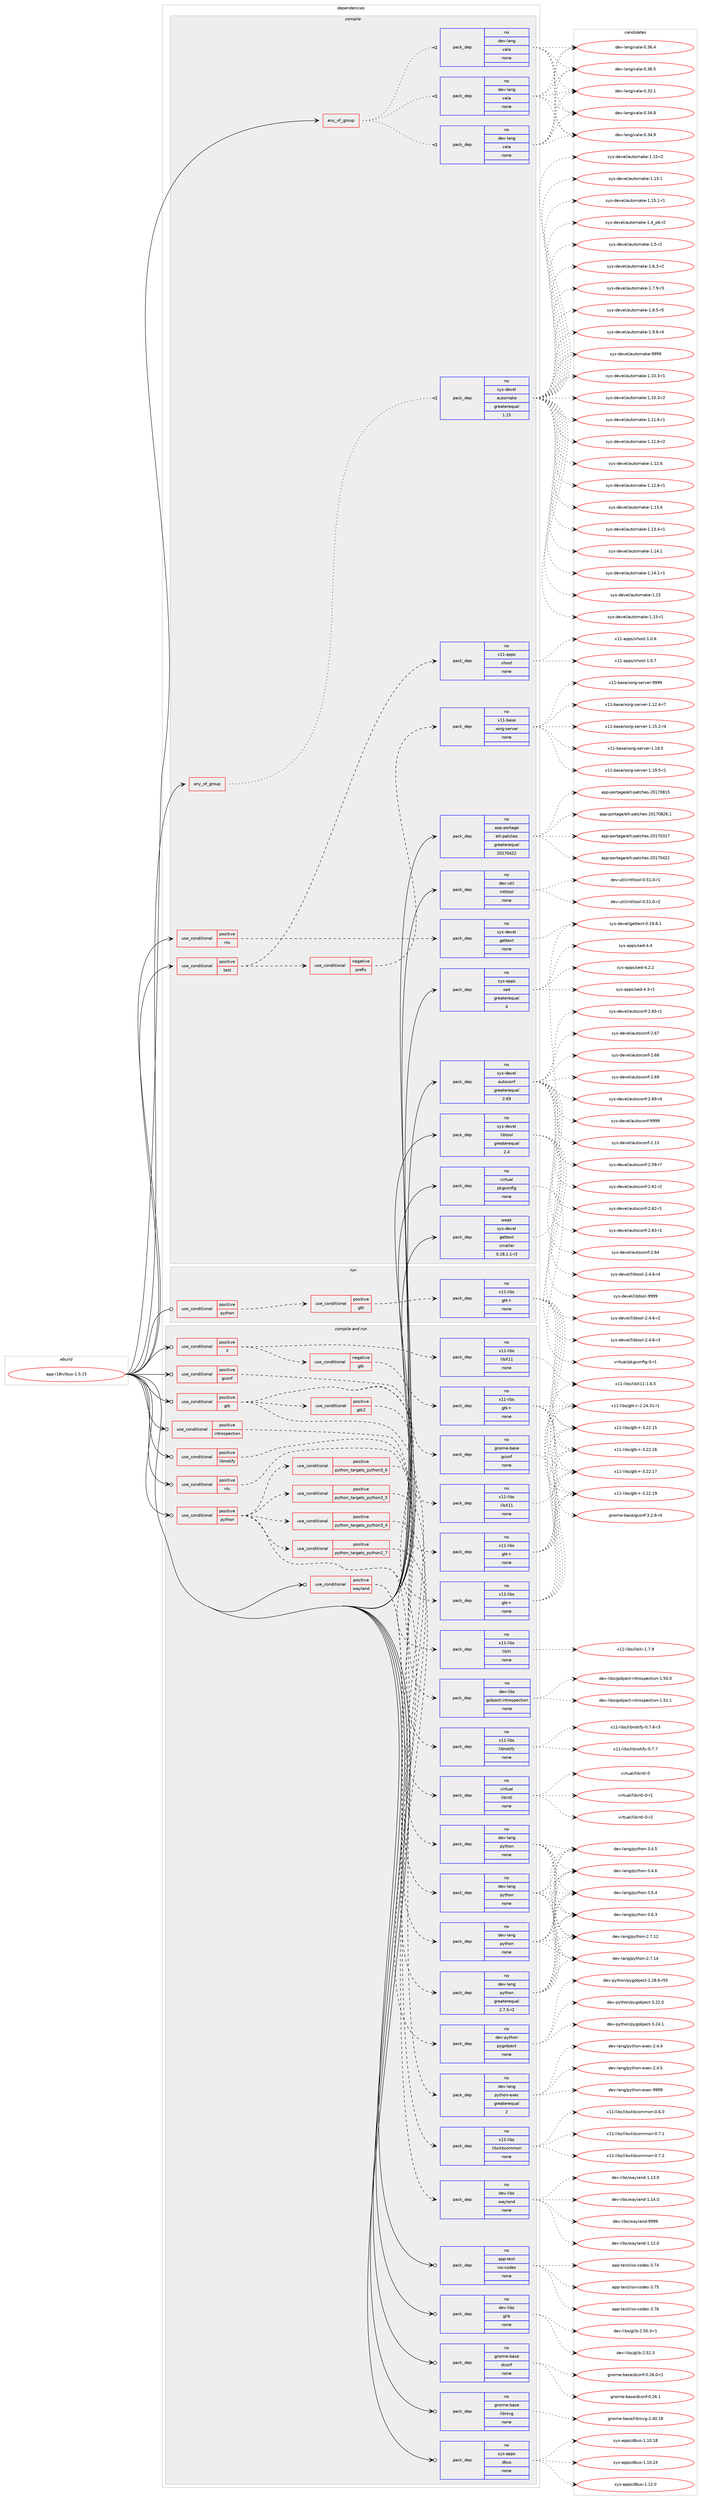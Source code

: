 digraph prolog {

# *************
# Graph options
# *************

newrank=true;
concentrate=true;
compound=true;
graph [rankdir=LR,fontname=Helvetica,fontsize=10,ranksep=1.5];#, ranksep=2.5, nodesep=0.2];
edge  [arrowhead=vee];
node  [fontname=Helvetica,fontsize=10];

# **********
# The ebuild
# **********

subgraph cluster_leftcol {
color=gray;
rank=same;
label=<<i>ebuild</i>>;
id [label="app-i18n/ibus-1.5.15", color=red, width=4, href="../app-i18n/ibus-1.5.15.svg"];
}

# ****************
# The dependencies
# ****************

subgraph cluster_midcol {
color=gray;
label=<<i>dependencies</i>>;
subgraph cluster_compile {
fillcolor="#eeeeee";
style=filled;
label=<<i>compile</i>>;
subgraph any628 {
dependency42218 [label=<<TABLE BORDER="0" CELLBORDER="1" CELLSPACING="0" CELLPADDING="4"><TR><TD CELLPADDING="10">any_of_group</TD></TR></TABLE>>, shape=none, color=red];subgraph pack29847 {
dependency42219 [label=<<TABLE BORDER="0" CELLBORDER="1" CELLSPACING="0" CELLPADDING="4" WIDTH="220"><TR><TD ROWSPAN="6" CELLPADDING="30">pack_dep</TD></TR><TR><TD WIDTH="110">no</TD></TR><TR><TD>dev-lang</TD></TR><TR><TD>vala</TD></TR><TR><TD>none</TD></TR><TR><TD></TD></TR></TABLE>>, shape=none, color=blue];
}
dependency42218:e -> dependency42219:w [weight=20,style="dotted",arrowhead="oinv"];
subgraph pack29848 {
dependency42220 [label=<<TABLE BORDER="0" CELLBORDER="1" CELLSPACING="0" CELLPADDING="4" WIDTH="220"><TR><TD ROWSPAN="6" CELLPADDING="30">pack_dep</TD></TR><TR><TD WIDTH="110">no</TD></TR><TR><TD>dev-lang</TD></TR><TR><TD>vala</TD></TR><TR><TD>none</TD></TR><TR><TD></TD></TR></TABLE>>, shape=none, color=blue];
}
dependency42218:e -> dependency42220:w [weight=20,style="dotted",arrowhead="oinv"];
subgraph pack29849 {
dependency42221 [label=<<TABLE BORDER="0" CELLBORDER="1" CELLSPACING="0" CELLPADDING="4" WIDTH="220"><TR><TD ROWSPAN="6" CELLPADDING="30">pack_dep</TD></TR><TR><TD WIDTH="110">no</TD></TR><TR><TD>dev-lang</TD></TR><TR><TD>vala</TD></TR><TR><TD>none</TD></TR><TR><TD></TD></TR></TABLE>>, shape=none, color=blue];
}
dependency42218:e -> dependency42221:w [weight=20,style="dotted",arrowhead="oinv"];
}
id:e -> dependency42218:w [weight=20,style="solid",arrowhead="vee"];
subgraph any629 {
dependency42222 [label=<<TABLE BORDER="0" CELLBORDER="1" CELLSPACING="0" CELLPADDING="4"><TR><TD CELLPADDING="10">any_of_group</TD></TR></TABLE>>, shape=none, color=red];subgraph pack29850 {
dependency42223 [label=<<TABLE BORDER="0" CELLBORDER="1" CELLSPACING="0" CELLPADDING="4" WIDTH="220"><TR><TD ROWSPAN="6" CELLPADDING="30">pack_dep</TD></TR><TR><TD WIDTH="110">no</TD></TR><TR><TD>sys-devel</TD></TR><TR><TD>automake</TD></TR><TR><TD>greaterequal</TD></TR><TR><TD>1.15</TD></TR></TABLE>>, shape=none, color=blue];
}
dependency42222:e -> dependency42223:w [weight=20,style="dotted",arrowhead="oinv"];
}
id:e -> dependency42222:w [weight=20,style="solid",arrowhead="vee"];
subgraph cond11723 {
dependency42224 [label=<<TABLE BORDER="0" CELLBORDER="1" CELLSPACING="0" CELLPADDING="4"><TR><TD ROWSPAN="3" CELLPADDING="10">use_conditional</TD></TR><TR><TD>positive</TD></TR><TR><TD>nls</TD></TR></TABLE>>, shape=none, color=red];
subgraph pack29851 {
dependency42225 [label=<<TABLE BORDER="0" CELLBORDER="1" CELLSPACING="0" CELLPADDING="4" WIDTH="220"><TR><TD ROWSPAN="6" CELLPADDING="30">pack_dep</TD></TR><TR><TD WIDTH="110">no</TD></TR><TR><TD>sys-devel</TD></TR><TR><TD>gettext</TD></TR><TR><TD>none</TD></TR><TR><TD></TD></TR></TABLE>>, shape=none, color=blue];
}
dependency42224:e -> dependency42225:w [weight=20,style="dashed",arrowhead="vee"];
}
id:e -> dependency42224:w [weight=20,style="solid",arrowhead="vee"];
subgraph cond11724 {
dependency42226 [label=<<TABLE BORDER="0" CELLBORDER="1" CELLSPACING="0" CELLPADDING="4"><TR><TD ROWSPAN="3" CELLPADDING="10">use_conditional</TD></TR><TR><TD>positive</TD></TR><TR><TD>test</TD></TR></TABLE>>, shape=none, color=red];
subgraph cond11725 {
dependency42227 [label=<<TABLE BORDER="0" CELLBORDER="1" CELLSPACING="0" CELLPADDING="4"><TR><TD ROWSPAN="3" CELLPADDING="10">use_conditional</TD></TR><TR><TD>negative</TD></TR><TR><TD>prefix</TD></TR></TABLE>>, shape=none, color=red];
subgraph pack29852 {
dependency42228 [label=<<TABLE BORDER="0" CELLBORDER="1" CELLSPACING="0" CELLPADDING="4" WIDTH="220"><TR><TD ROWSPAN="6" CELLPADDING="30">pack_dep</TD></TR><TR><TD WIDTH="110">no</TD></TR><TR><TD>x11-base</TD></TR><TR><TD>xorg-server</TD></TR><TR><TD>none</TD></TR><TR><TD></TD></TR></TABLE>>, shape=none, color=blue];
}
dependency42227:e -> dependency42228:w [weight=20,style="dashed",arrowhead="vee"];
}
dependency42226:e -> dependency42227:w [weight=20,style="dashed",arrowhead="vee"];
subgraph pack29853 {
dependency42229 [label=<<TABLE BORDER="0" CELLBORDER="1" CELLSPACING="0" CELLPADDING="4" WIDTH="220"><TR><TD ROWSPAN="6" CELLPADDING="30">pack_dep</TD></TR><TR><TD WIDTH="110">no</TD></TR><TR><TD>x11-apps</TD></TR><TR><TD>xhost</TD></TR><TR><TD>none</TD></TR><TR><TD></TD></TR></TABLE>>, shape=none, color=blue];
}
dependency42226:e -> dependency42229:w [weight=20,style="dashed",arrowhead="vee"];
}
id:e -> dependency42226:w [weight=20,style="solid",arrowhead="vee"];
subgraph pack29854 {
dependency42230 [label=<<TABLE BORDER="0" CELLBORDER="1" CELLSPACING="0" CELLPADDING="4" WIDTH="220"><TR><TD ROWSPAN="6" CELLPADDING="30">pack_dep</TD></TR><TR><TD WIDTH="110">no</TD></TR><TR><TD>app-portage</TD></TR><TR><TD>elt-patches</TD></TR><TR><TD>greaterequal</TD></TR><TR><TD>20170422</TD></TR></TABLE>>, shape=none, color=blue];
}
id:e -> dependency42230:w [weight=20,style="solid",arrowhead="vee"];
subgraph pack29855 {
dependency42231 [label=<<TABLE BORDER="0" CELLBORDER="1" CELLSPACING="0" CELLPADDING="4" WIDTH="220"><TR><TD ROWSPAN="6" CELLPADDING="30">pack_dep</TD></TR><TR><TD WIDTH="110">no</TD></TR><TR><TD>dev-util</TD></TR><TR><TD>intltool</TD></TR><TR><TD>none</TD></TR><TR><TD></TD></TR></TABLE>>, shape=none, color=blue];
}
id:e -> dependency42231:w [weight=20,style="solid",arrowhead="vee"];
subgraph pack29856 {
dependency42232 [label=<<TABLE BORDER="0" CELLBORDER="1" CELLSPACING="0" CELLPADDING="4" WIDTH="220"><TR><TD ROWSPAN="6" CELLPADDING="30">pack_dep</TD></TR><TR><TD WIDTH="110">no</TD></TR><TR><TD>sys-apps</TD></TR><TR><TD>sed</TD></TR><TR><TD>greaterequal</TD></TR><TR><TD>4</TD></TR></TABLE>>, shape=none, color=blue];
}
id:e -> dependency42232:w [weight=20,style="solid",arrowhead="vee"];
subgraph pack29857 {
dependency42233 [label=<<TABLE BORDER="0" CELLBORDER="1" CELLSPACING="0" CELLPADDING="4" WIDTH="220"><TR><TD ROWSPAN="6" CELLPADDING="30">pack_dep</TD></TR><TR><TD WIDTH="110">no</TD></TR><TR><TD>sys-devel</TD></TR><TR><TD>autoconf</TD></TR><TR><TD>greaterequal</TD></TR><TR><TD>2.69</TD></TR></TABLE>>, shape=none, color=blue];
}
id:e -> dependency42233:w [weight=20,style="solid",arrowhead="vee"];
subgraph pack29858 {
dependency42234 [label=<<TABLE BORDER="0" CELLBORDER="1" CELLSPACING="0" CELLPADDING="4" WIDTH="220"><TR><TD ROWSPAN="6" CELLPADDING="30">pack_dep</TD></TR><TR><TD WIDTH="110">no</TD></TR><TR><TD>sys-devel</TD></TR><TR><TD>libtool</TD></TR><TR><TD>greaterequal</TD></TR><TR><TD>2.4</TD></TR></TABLE>>, shape=none, color=blue];
}
id:e -> dependency42234:w [weight=20,style="solid",arrowhead="vee"];
subgraph pack29859 {
dependency42235 [label=<<TABLE BORDER="0" CELLBORDER="1" CELLSPACING="0" CELLPADDING="4" WIDTH="220"><TR><TD ROWSPAN="6" CELLPADDING="30">pack_dep</TD></TR><TR><TD WIDTH="110">no</TD></TR><TR><TD>virtual</TD></TR><TR><TD>pkgconfig</TD></TR><TR><TD>none</TD></TR><TR><TD></TD></TR></TABLE>>, shape=none, color=blue];
}
id:e -> dependency42235:w [weight=20,style="solid",arrowhead="vee"];
subgraph pack29860 {
dependency42236 [label=<<TABLE BORDER="0" CELLBORDER="1" CELLSPACING="0" CELLPADDING="4" WIDTH="220"><TR><TD ROWSPAN="6" CELLPADDING="30">pack_dep</TD></TR><TR><TD WIDTH="110">weak</TD></TR><TR><TD>sys-devel</TD></TR><TR><TD>gettext</TD></TR><TR><TD>smaller</TD></TR><TR><TD>0.18.1.1-r3</TD></TR></TABLE>>, shape=none, color=blue];
}
id:e -> dependency42236:w [weight=20,style="solid",arrowhead="vee"];
}
subgraph cluster_compileandrun {
fillcolor="#eeeeee";
style=filled;
label=<<i>compile and run</i>>;
subgraph cond11726 {
dependency42237 [label=<<TABLE BORDER="0" CELLBORDER="1" CELLSPACING="0" CELLPADDING="4"><TR><TD ROWSPAN="3" CELLPADDING="10">use_conditional</TD></TR><TR><TD>positive</TD></TR><TR><TD>X</TD></TR></TABLE>>, shape=none, color=red];
subgraph pack29861 {
dependency42238 [label=<<TABLE BORDER="0" CELLBORDER="1" CELLSPACING="0" CELLPADDING="4" WIDTH="220"><TR><TD ROWSPAN="6" CELLPADDING="30">pack_dep</TD></TR><TR><TD WIDTH="110">no</TD></TR><TR><TD>x11-libs</TD></TR><TR><TD>libX11</TD></TR><TR><TD>none</TD></TR><TR><TD></TD></TR></TABLE>>, shape=none, color=blue];
}
dependency42237:e -> dependency42238:w [weight=20,style="dashed",arrowhead="vee"];
subgraph cond11727 {
dependency42239 [label=<<TABLE BORDER="0" CELLBORDER="1" CELLSPACING="0" CELLPADDING="4"><TR><TD ROWSPAN="3" CELLPADDING="10">use_conditional</TD></TR><TR><TD>negative</TD></TR><TR><TD>gtk</TD></TR></TABLE>>, shape=none, color=red];
subgraph pack29862 {
dependency42240 [label=<<TABLE BORDER="0" CELLBORDER="1" CELLSPACING="0" CELLPADDING="4" WIDTH="220"><TR><TD ROWSPAN="6" CELLPADDING="30">pack_dep</TD></TR><TR><TD WIDTH="110">no</TD></TR><TR><TD>x11-libs</TD></TR><TR><TD>gtk+</TD></TR><TR><TD>none</TD></TR><TR><TD></TD></TR></TABLE>>, shape=none, color=blue];
}
dependency42239:e -> dependency42240:w [weight=20,style="dashed",arrowhead="vee"];
}
dependency42237:e -> dependency42239:w [weight=20,style="dashed",arrowhead="vee"];
}
id:e -> dependency42237:w [weight=20,style="solid",arrowhead="odotvee"];
subgraph cond11728 {
dependency42241 [label=<<TABLE BORDER="0" CELLBORDER="1" CELLSPACING="0" CELLPADDING="4"><TR><TD ROWSPAN="3" CELLPADDING="10">use_conditional</TD></TR><TR><TD>positive</TD></TR><TR><TD>gconf</TD></TR></TABLE>>, shape=none, color=red];
subgraph pack29863 {
dependency42242 [label=<<TABLE BORDER="0" CELLBORDER="1" CELLSPACING="0" CELLPADDING="4" WIDTH="220"><TR><TD ROWSPAN="6" CELLPADDING="30">pack_dep</TD></TR><TR><TD WIDTH="110">no</TD></TR><TR><TD>gnome-base</TD></TR><TR><TD>gconf</TD></TR><TR><TD>none</TD></TR><TR><TD></TD></TR></TABLE>>, shape=none, color=blue];
}
dependency42241:e -> dependency42242:w [weight=20,style="dashed",arrowhead="vee"];
}
id:e -> dependency42241:w [weight=20,style="solid",arrowhead="odotvee"];
subgraph cond11729 {
dependency42243 [label=<<TABLE BORDER="0" CELLBORDER="1" CELLSPACING="0" CELLPADDING="4"><TR><TD ROWSPAN="3" CELLPADDING="10">use_conditional</TD></TR><TR><TD>positive</TD></TR><TR><TD>gtk</TD></TR></TABLE>>, shape=none, color=red];
subgraph pack29864 {
dependency42244 [label=<<TABLE BORDER="0" CELLBORDER="1" CELLSPACING="0" CELLPADDING="4" WIDTH="220"><TR><TD ROWSPAN="6" CELLPADDING="30">pack_dep</TD></TR><TR><TD WIDTH="110">no</TD></TR><TR><TD>x11-libs</TD></TR><TR><TD>gtk+</TD></TR><TR><TD>none</TD></TR><TR><TD></TD></TR></TABLE>>, shape=none, color=blue];
}
dependency42243:e -> dependency42244:w [weight=20,style="dashed",arrowhead="vee"];
subgraph pack29865 {
dependency42245 [label=<<TABLE BORDER="0" CELLBORDER="1" CELLSPACING="0" CELLPADDING="4" WIDTH="220"><TR><TD ROWSPAN="6" CELLPADDING="30">pack_dep</TD></TR><TR><TD WIDTH="110">no</TD></TR><TR><TD>x11-libs</TD></TR><TR><TD>libX11</TD></TR><TR><TD>none</TD></TR><TR><TD></TD></TR></TABLE>>, shape=none, color=blue];
}
dependency42243:e -> dependency42245:w [weight=20,style="dashed",arrowhead="vee"];
subgraph pack29866 {
dependency42246 [label=<<TABLE BORDER="0" CELLBORDER="1" CELLSPACING="0" CELLPADDING="4" WIDTH="220"><TR><TD ROWSPAN="6" CELLPADDING="30">pack_dep</TD></TR><TR><TD WIDTH="110">no</TD></TR><TR><TD>x11-libs</TD></TR><TR><TD>libXi</TD></TR><TR><TD>none</TD></TR><TR><TD></TD></TR></TABLE>>, shape=none, color=blue];
}
dependency42243:e -> dependency42246:w [weight=20,style="dashed",arrowhead="vee"];
subgraph cond11730 {
dependency42247 [label=<<TABLE BORDER="0" CELLBORDER="1" CELLSPACING="0" CELLPADDING="4"><TR><TD ROWSPAN="3" CELLPADDING="10">use_conditional</TD></TR><TR><TD>positive</TD></TR><TR><TD>gtk2</TD></TR></TABLE>>, shape=none, color=red];
subgraph pack29867 {
dependency42248 [label=<<TABLE BORDER="0" CELLBORDER="1" CELLSPACING="0" CELLPADDING="4" WIDTH="220"><TR><TD ROWSPAN="6" CELLPADDING="30">pack_dep</TD></TR><TR><TD WIDTH="110">no</TD></TR><TR><TD>x11-libs</TD></TR><TR><TD>gtk+</TD></TR><TR><TD>none</TD></TR><TR><TD></TD></TR></TABLE>>, shape=none, color=blue];
}
dependency42247:e -> dependency42248:w [weight=20,style="dashed",arrowhead="vee"];
}
dependency42243:e -> dependency42247:w [weight=20,style="dashed",arrowhead="vee"];
}
id:e -> dependency42243:w [weight=20,style="solid",arrowhead="odotvee"];
subgraph cond11731 {
dependency42249 [label=<<TABLE BORDER="0" CELLBORDER="1" CELLSPACING="0" CELLPADDING="4"><TR><TD ROWSPAN="3" CELLPADDING="10">use_conditional</TD></TR><TR><TD>positive</TD></TR><TR><TD>introspection</TD></TR></TABLE>>, shape=none, color=red];
subgraph pack29868 {
dependency42250 [label=<<TABLE BORDER="0" CELLBORDER="1" CELLSPACING="0" CELLPADDING="4" WIDTH="220"><TR><TD ROWSPAN="6" CELLPADDING="30">pack_dep</TD></TR><TR><TD WIDTH="110">no</TD></TR><TR><TD>dev-libs</TD></TR><TR><TD>gobject-introspection</TD></TR><TR><TD>none</TD></TR><TR><TD></TD></TR></TABLE>>, shape=none, color=blue];
}
dependency42249:e -> dependency42250:w [weight=20,style="dashed",arrowhead="vee"];
}
id:e -> dependency42249:w [weight=20,style="solid",arrowhead="odotvee"];
subgraph cond11732 {
dependency42251 [label=<<TABLE BORDER="0" CELLBORDER="1" CELLSPACING="0" CELLPADDING="4"><TR><TD ROWSPAN="3" CELLPADDING="10">use_conditional</TD></TR><TR><TD>positive</TD></TR><TR><TD>libnotify</TD></TR></TABLE>>, shape=none, color=red];
subgraph pack29869 {
dependency42252 [label=<<TABLE BORDER="0" CELLBORDER="1" CELLSPACING="0" CELLPADDING="4" WIDTH="220"><TR><TD ROWSPAN="6" CELLPADDING="30">pack_dep</TD></TR><TR><TD WIDTH="110">no</TD></TR><TR><TD>x11-libs</TD></TR><TR><TD>libnotify</TD></TR><TR><TD>none</TD></TR><TR><TD></TD></TR></TABLE>>, shape=none, color=blue];
}
dependency42251:e -> dependency42252:w [weight=20,style="dashed",arrowhead="vee"];
}
id:e -> dependency42251:w [weight=20,style="solid",arrowhead="odotvee"];
subgraph cond11733 {
dependency42253 [label=<<TABLE BORDER="0" CELLBORDER="1" CELLSPACING="0" CELLPADDING="4"><TR><TD ROWSPAN="3" CELLPADDING="10">use_conditional</TD></TR><TR><TD>positive</TD></TR><TR><TD>nls</TD></TR></TABLE>>, shape=none, color=red];
subgraph pack29870 {
dependency42254 [label=<<TABLE BORDER="0" CELLBORDER="1" CELLSPACING="0" CELLPADDING="4" WIDTH="220"><TR><TD ROWSPAN="6" CELLPADDING="30">pack_dep</TD></TR><TR><TD WIDTH="110">no</TD></TR><TR><TD>virtual</TD></TR><TR><TD>libintl</TD></TR><TR><TD>none</TD></TR><TR><TD></TD></TR></TABLE>>, shape=none, color=blue];
}
dependency42253:e -> dependency42254:w [weight=20,style="dashed",arrowhead="vee"];
}
id:e -> dependency42253:w [weight=20,style="solid",arrowhead="odotvee"];
subgraph cond11734 {
dependency42255 [label=<<TABLE BORDER="0" CELLBORDER="1" CELLSPACING="0" CELLPADDING="4"><TR><TD ROWSPAN="3" CELLPADDING="10">use_conditional</TD></TR><TR><TD>positive</TD></TR><TR><TD>python</TD></TR></TABLE>>, shape=none, color=red];
subgraph cond11735 {
dependency42256 [label=<<TABLE BORDER="0" CELLBORDER="1" CELLSPACING="0" CELLPADDING="4"><TR><TD ROWSPAN="3" CELLPADDING="10">use_conditional</TD></TR><TR><TD>positive</TD></TR><TR><TD>python_targets_python2_7</TD></TR></TABLE>>, shape=none, color=red];
subgraph pack29871 {
dependency42257 [label=<<TABLE BORDER="0" CELLBORDER="1" CELLSPACING="0" CELLPADDING="4" WIDTH="220"><TR><TD ROWSPAN="6" CELLPADDING="30">pack_dep</TD></TR><TR><TD WIDTH="110">no</TD></TR><TR><TD>dev-lang</TD></TR><TR><TD>python</TD></TR><TR><TD>greaterequal</TD></TR><TR><TD>2.7.5-r2</TD></TR></TABLE>>, shape=none, color=blue];
}
dependency42256:e -> dependency42257:w [weight=20,style="dashed",arrowhead="vee"];
}
dependency42255:e -> dependency42256:w [weight=20,style="dashed",arrowhead="vee"];
subgraph cond11736 {
dependency42258 [label=<<TABLE BORDER="0" CELLBORDER="1" CELLSPACING="0" CELLPADDING="4"><TR><TD ROWSPAN="3" CELLPADDING="10">use_conditional</TD></TR><TR><TD>positive</TD></TR><TR><TD>python_targets_python3_4</TD></TR></TABLE>>, shape=none, color=red];
subgraph pack29872 {
dependency42259 [label=<<TABLE BORDER="0" CELLBORDER="1" CELLSPACING="0" CELLPADDING="4" WIDTH="220"><TR><TD ROWSPAN="6" CELLPADDING="30">pack_dep</TD></TR><TR><TD WIDTH="110">no</TD></TR><TR><TD>dev-lang</TD></TR><TR><TD>python</TD></TR><TR><TD>none</TD></TR><TR><TD></TD></TR></TABLE>>, shape=none, color=blue];
}
dependency42258:e -> dependency42259:w [weight=20,style="dashed",arrowhead="vee"];
}
dependency42255:e -> dependency42258:w [weight=20,style="dashed",arrowhead="vee"];
subgraph cond11737 {
dependency42260 [label=<<TABLE BORDER="0" CELLBORDER="1" CELLSPACING="0" CELLPADDING="4"><TR><TD ROWSPAN="3" CELLPADDING="10">use_conditional</TD></TR><TR><TD>positive</TD></TR><TR><TD>python_targets_python3_5</TD></TR></TABLE>>, shape=none, color=red];
subgraph pack29873 {
dependency42261 [label=<<TABLE BORDER="0" CELLBORDER="1" CELLSPACING="0" CELLPADDING="4" WIDTH="220"><TR><TD ROWSPAN="6" CELLPADDING="30">pack_dep</TD></TR><TR><TD WIDTH="110">no</TD></TR><TR><TD>dev-lang</TD></TR><TR><TD>python</TD></TR><TR><TD>none</TD></TR><TR><TD></TD></TR></TABLE>>, shape=none, color=blue];
}
dependency42260:e -> dependency42261:w [weight=20,style="dashed",arrowhead="vee"];
}
dependency42255:e -> dependency42260:w [weight=20,style="dashed",arrowhead="vee"];
subgraph cond11738 {
dependency42262 [label=<<TABLE BORDER="0" CELLBORDER="1" CELLSPACING="0" CELLPADDING="4"><TR><TD ROWSPAN="3" CELLPADDING="10">use_conditional</TD></TR><TR><TD>positive</TD></TR><TR><TD>python_targets_python3_6</TD></TR></TABLE>>, shape=none, color=red];
subgraph pack29874 {
dependency42263 [label=<<TABLE BORDER="0" CELLBORDER="1" CELLSPACING="0" CELLPADDING="4" WIDTH="220"><TR><TD ROWSPAN="6" CELLPADDING="30">pack_dep</TD></TR><TR><TD WIDTH="110">no</TD></TR><TR><TD>dev-lang</TD></TR><TR><TD>python</TD></TR><TR><TD>none</TD></TR><TR><TD></TD></TR></TABLE>>, shape=none, color=blue];
}
dependency42262:e -> dependency42263:w [weight=20,style="dashed",arrowhead="vee"];
}
dependency42255:e -> dependency42262:w [weight=20,style="dashed",arrowhead="vee"];
subgraph pack29875 {
dependency42264 [label=<<TABLE BORDER="0" CELLBORDER="1" CELLSPACING="0" CELLPADDING="4" WIDTH="220"><TR><TD ROWSPAN="6" CELLPADDING="30">pack_dep</TD></TR><TR><TD WIDTH="110">no</TD></TR><TR><TD>dev-lang</TD></TR><TR><TD>python-exec</TD></TR><TR><TD>greaterequal</TD></TR><TR><TD>2</TD></TR></TABLE>>, shape=none, color=blue];
}
dependency42255:e -> dependency42264:w [weight=20,style="dashed",arrowhead="vee"];
subgraph pack29876 {
dependency42265 [label=<<TABLE BORDER="0" CELLBORDER="1" CELLSPACING="0" CELLPADDING="4" WIDTH="220"><TR><TD ROWSPAN="6" CELLPADDING="30">pack_dep</TD></TR><TR><TD WIDTH="110">no</TD></TR><TR><TD>dev-python</TD></TR><TR><TD>pygobject</TD></TR><TR><TD>none</TD></TR><TR><TD></TD></TR></TABLE>>, shape=none, color=blue];
}
dependency42255:e -> dependency42265:w [weight=20,style="dashed",arrowhead="vee"];
}
id:e -> dependency42255:w [weight=20,style="solid",arrowhead="odotvee"];
subgraph cond11739 {
dependency42266 [label=<<TABLE BORDER="0" CELLBORDER="1" CELLSPACING="0" CELLPADDING="4"><TR><TD ROWSPAN="3" CELLPADDING="10">use_conditional</TD></TR><TR><TD>positive</TD></TR><TR><TD>wayland</TD></TR></TABLE>>, shape=none, color=red];
subgraph pack29877 {
dependency42267 [label=<<TABLE BORDER="0" CELLBORDER="1" CELLSPACING="0" CELLPADDING="4" WIDTH="220"><TR><TD ROWSPAN="6" CELLPADDING="30">pack_dep</TD></TR><TR><TD WIDTH="110">no</TD></TR><TR><TD>dev-libs</TD></TR><TR><TD>wayland</TD></TR><TR><TD>none</TD></TR><TR><TD></TD></TR></TABLE>>, shape=none, color=blue];
}
dependency42266:e -> dependency42267:w [weight=20,style="dashed",arrowhead="vee"];
subgraph pack29878 {
dependency42268 [label=<<TABLE BORDER="0" CELLBORDER="1" CELLSPACING="0" CELLPADDING="4" WIDTH="220"><TR><TD ROWSPAN="6" CELLPADDING="30">pack_dep</TD></TR><TR><TD WIDTH="110">no</TD></TR><TR><TD>x11-libs</TD></TR><TR><TD>libxkbcommon</TD></TR><TR><TD>none</TD></TR><TR><TD></TD></TR></TABLE>>, shape=none, color=blue];
}
dependency42266:e -> dependency42268:w [weight=20,style="dashed",arrowhead="vee"];
}
id:e -> dependency42266:w [weight=20,style="solid",arrowhead="odotvee"];
subgraph pack29879 {
dependency42269 [label=<<TABLE BORDER="0" CELLBORDER="1" CELLSPACING="0" CELLPADDING="4" WIDTH="220"><TR><TD ROWSPAN="6" CELLPADDING="30">pack_dep</TD></TR><TR><TD WIDTH="110">no</TD></TR><TR><TD>app-text</TD></TR><TR><TD>iso-codes</TD></TR><TR><TD>none</TD></TR><TR><TD></TD></TR></TABLE>>, shape=none, color=blue];
}
id:e -> dependency42269:w [weight=20,style="solid",arrowhead="odotvee"];
subgraph pack29880 {
dependency42270 [label=<<TABLE BORDER="0" CELLBORDER="1" CELLSPACING="0" CELLPADDING="4" WIDTH="220"><TR><TD ROWSPAN="6" CELLPADDING="30">pack_dep</TD></TR><TR><TD WIDTH="110">no</TD></TR><TR><TD>dev-libs</TD></TR><TR><TD>glib</TD></TR><TR><TD>none</TD></TR><TR><TD></TD></TR></TABLE>>, shape=none, color=blue];
}
id:e -> dependency42270:w [weight=20,style="solid",arrowhead="odotvee"];
subgraph pack29881 {
dependency42271 [label=<<TABLE BORDER="0" CELLBORDER="1" CELLSPACING="0" CELLPADDING="4" WIDTH="220"><TR><TD ROWSPAN="6" CELLPADDING="30">pack_dep</TD></TR><TR><TD WIDTH="110">no</TD></TR><TR><TD>gnome-base</TD></TR><TR><TD>dconf</TD></TR><TR><TD>none</TD></TR><TR><TD></TD></TR></TABLE>>, shape=none, color=blue];
}
id:e -> dependency42271:w [weight=20,style="solid",arrowhead="odotvee"];
subgraph pack29882 {
dependency42272 [label=<<TABLE BORDER="0" CELLBORDER="1" CELLSPACING="0" CELLPADDING="4" WIDTH="220"><TR><TD ROWSPAN="6" CELLPADDING="30">pack_dep</TD></TR><TR><TD WIDTH="110">no</TD></TR><TR><TD>gnome-base</TD></TR><TR><TD>librsvg</TD></TR><TR><TD>none</TD></TR><TR><TD></TD></TR></TABLE>>, shape=none, color=blue];
}
id:e -> dependency42272:w [weight=20,style="solid",arrowhead="odotvee"];
subgraph pack29883 {
dependency42273 [label=<<TABLE BORDER="0" CELLBORDER="1" CELLSPACING="0" CELLPADDING="4" WIDTH="220"><TR><TD ROWSPAN="6" CELLPADDING="30">pack_dep</TD></TR><TR><TD WIDTH="110">no</TD></TR><TR><TD>sys-apps</TD></TR><TR><TD>dbus</TD></TR><TR><TD>none</TD></TR><TR><TD></TD></TR></TABLE>>, shape=none, color=blue];
}
id:e -> dependency42273:w [weight=20,style="solid",arrowhead="odotvee"];
}
subgraph cluster_run {
fillcolor="#eeeeee";
style=filled;
label=<<i>run</i>>;
subgraph cond11740 {
dependency42274 [label=<<TABLE BORDER="0" CELLBORDER="1" CELLSPACING="0" CELLPADDING="4"><TR><TD ROWSPAN="3" CELLPADDING="10">use_conditional</TD></TR><TR><TD>positive</TD></TR><TR><TD>python</TD></TR></TABLE>>, shape=none, color=red];
subgraph cond11741 {
dependency42275 [label=<<TABLE BORDER="0" CELLBORDER="1" CELLSPACING="0" CELLPADDING="4"><TR><TD ROWSPAN="3" CELLPADDING="10">use_conditional</TD></TR><TR><TD>positive</TD></TR><TR><TD>gtk</TD></TR></TABLE>>, shape=none, color=red];
subgraph pack29884 {
dependency42276 [label=<<TABLE BORDER="0" CELLBORDER="1" CELLSPACING="0" CELLPADDING="4" WIDTH="220"><TR><TD ROWSPAN="6" CELLPADDING="30">pack_dep</TD></TR><TR><TD WIDTH="110">no</TD></TR><TR><TD>x11-libs</TD></TR><TR><TD>gtk+</TD></TR><TR><TD>none</TD></TR><TR><TD></TD></TR></TABLE>>, shape=none, color=blue];
}
dependency42275:e -> dependency42276:w [weight=20,style="dashed",arrowhead="vee"];
}
dependency42274:e -> dependency42275:w [weight=20,style="dashed",arrowhead="vee"];
}
id:e -> dependency42274:w [weight=20,style="solid",arrowhead="odot"];
}
}

# **************
# The candidates
# **************

subgraph cluster_choices {
rank=same;
color=gray;
label=<<i>candidates</i>>;

subgraph choice29847 {
color=black;
nodesep=1;
choice100101118451089711010347118971089745484651504649 [label="dev-lang/vala-0.32.1", color=red, width=4,href="../dev-lang/vala-0.32.1.svg"];
choice100101118451089711010347118971089745484651524656 [label="dev-lang/vala-0.34.8", color=red, width=4,href="../dev-lang/vala-0.34.8.svg"];
choice100101118451089711010347118971089745484651524657 [label="dev-lang/vala-0.34.9", color=red, width=4,href="../dev-lang/vala-0.34.9.svg"];
choice100101118451089711010347118971089745484651544652 [label="dev-lang/vala-0.36.4", color=red, width=4,href="../dev-lang/vala-0.36.4.svg"];
choice100101118451089711010347118971089745484651544653 [label="dev-lang/vala-0.36.5", color=red, width=4,href="../dev-lang/vala-0.36.5.svg"];
dependency42219:e -> choice100101118451089711010347118971089745484651504649:w [style=dotted,weight="100"];
dependency42219:e -> choice100101118451089711010347118971089745484651524656:w [style=dotted,weight="100"];
dependency42219:e -> choice100101118451089711010347118971089745484651524657:w [style=dotted,weight="100"];
dependency42219:e -> choice100101118451089711010347118971089745484651544652:w [style=dotted,weight="100"];
dependency42219:e -> choice100101118451089711010347118971089745484651544653:w [style=dotted,weight="100"];
}
subgraph choice29848 {
color=black;
nodesep=1;
choice100101118451089711010347118971089745484651504649 [label="dev-lang/vala-0.32.1", color=red, width=4,href="../dev-lang/vala-0.32.1.svg"];
choice100101118451089711010347118971089745484651524656 [label="dev-lang/vala-0.34.8", color=red, width=4,href="../dev-lang/vala-0.34.8.svg"];
choice100101118451089711010347118971089745484651524657 [label="dev-lang/vala-0.34.9", color=red, width=4,href="../dev-lang/vala-0.34.9.svg"];
choice100101118451089711010347118971089745484651544652 [label="dev-lang/vala-0.36.4", color=red, width=4,href="../dev-lang/vala-0.36.4.svg"];
choice100101118451089711010347118971089745484651544653 [label="dev-lang/vala-0.36.5", color=red, width=4,href="../dev-lang/vala-0.36.5.svg"];
dependency42220:e -> choice100101118451089711010347118971089745484651504649:w [style=dotted,weight="100"];
dependency42220:e -> choice100101118451089711010347118971089745484651524656:w [style=dotted,weight="100"];
dependency42220:e -> choice100101118451089711010347118971089745484651524657:w [style=dotted,weight="100"];
dependency42220:e -> choice100101118451089711010347118971089745484651544652:w [style=dotted,weight="100"];
dependency42220:e -> choice100101118451089711010347118971089745484651544653:w [style=dotted,weight="100"];
}
subgraph choice29849 {
color=black;
nodesep=1;
choice100101118451089711010347118971089745484651504649 [label="dev-lang/vala-0.32.1", color=red, width=4,href="../dev-lang/vala-0.32.1.svg"];
choice100101118451089711010347118971089745484651524656 [label="dev-lang/vala-0.34.8", color=red, width=4,href="../dev-lang/vala-0.34.8.svg"];
choice100101118451089711010347118971089745484651524657 [label="dev-lang/vala-0.34.9", color=red, width=4,href="../dev-lang/vala-0.34.9.svg"];
choice100101118451089711010347118971089745484651544652 [label="dev-lang/vala-0.36.4", color=red, width=4,href="../dev-lang/vala-0.36.4.svg"];
choice100101118451089711010347118971089745484651544653 [label="dev-lang/vala-0.36.5", color=red, width=4,href="../dev-lang/vala-0.36.5.svg"];
dependency42221:e -> choice100101118451089711010347118971089745484651504649:w [style=dotted,weight="100"];
dependency42221:e -> choice100101118451089711010347118971089745484651524656:w [style=dotted,weight="100"];
dependency42221:e -> choice100101118451089711010347118971089745484651524657:w [style=dotted,weight="100"];
dependency42221:e -> choice100101118451089711010347118971089745484651544652:w [style=dotted,weight="100"];
dependency42221:e -> choice100101118451089711010347118971089745484651544653:w [style=dotted,weight="100"];
}
subgraph choice29850 {
color=black;
nodesep=1;
choice11512111545100101118101108479711711611110997107101454946494846514511449 [label="sys-devel/automake-1.10.3-r1", color=red, width=4,href="../sys-devel/automake-1.10.3-r1.svg"];
choice11512111545100101118101108479711711611110997107101454946494846514511450 [label="sys-devel/automake-1.10.3-r2", color=red, width=4,href="../sys-devel/automake-1.10.3-r2.svg"];
choice11512111545100101118101108479711711611110997107101454946494946544511449 [label="sys-devel/automake-1.11.6-r1", color=red, width=4,href="../sys-devel/automake-1.11.6-r1.svg"];
choice11512111545100101118101108479711711611110997107101454946494946544511450 [label="sys-devel/automake-1.11.6-r2", color=red, width=4,href="../sys-devel/automake-1.11.6-r2.svg"];
choice1151211154510010111810110847971171161111099710710145494649504654 [label="sys-devel/automake-1.12.6", color=red, width=4,href="../sys-devel/automake-1.12.6.svg"];
choice11512111545100101118101108479711711611110997107101454946495046544511449 [label="sys-devel/automake-1.12.6-r1", color=red, width=4,href="../sys-devel/automake-1.12.6-r1.svg"];
choice1151211154510010111810110847971171161111099710710145494649514652 [label="sys-devel/automake-1.13.4", color=red, width=4,href="../sys-devel/automake-1.13.4.svg"];
choice11512111545100101118101108479711711611110997107101454946495146524511449 [label="sys-devel/automake-1.13.4-r1", color=red, width=4,href="../sys-devel/automake-1.13.4-r1.svg"];
choice1151211154510010111810110847971171161111099710710145494649524649 [label="sys-devel/automake-1.14.1", color=red, width=4,href="../sys-devel/automake-1.14.1.svg"];
choice11512111545100101118101108479711711611110997107101454946495246494511449 [label="sys-devel/automake-1.14.1-r1", color=red, width=4,href="../sys-devel/automake-1.14.1-r1.svg"];
choice115121115451001011181011084797117116111109971071014549464953 [label="sys-devel/automake-1.15", color=red, width=4,href="../sys-devel/automake-1.15.svg"];
choice1151211154510010111810110847971171161111099710710145494649534511449 [label="sys-devel/automake-1.15-r1", color=red, width=4,href="../sys-devel/automake-1.15-r1.svg"];
choice1151211154510010111810110847971171161111099710710145494649534511450 [label="sys-devel/automake-1.15-r2", color=red, width=4,href="../sys-devel/automake-1.15-r2.svg"];
choice1151211154510010111810110847971171161111099710710145494649534649 [label="sys-devel/automake-1.15.1", color=red, width=4,href="../sys-devel/automake-1.15.1.svg"];
choice11512111545100101118101108479711711611110997107101454946495346494511449 [label="sys-devel/automake-1.15.1-r1", color=red, width=4,href="../sys-devel/automake-1.15.1-r1.svg"];
choice115121115451001011181011084797117116111109971071014549465295112544511450 [label="sys-devel/automake-1.4_p6-r2", color=red, width=4,href="../sys-devel/automake-1.4_p6-r2.svg"];
choice11512111545100101118101108479711711611110997107101454946534511450 [label="sys-devel/automake-1.5-r2", color=red, width=4,href="../sys-devel/automake-1.5-r2.svg"];
choice115121115451001011181011084797117116111109971071014549465446514511450 [label="sys-devel/automake-1.6.3-r2", color=red, width=4,href="../sys-devel/automake-1.6.3-r2.svg"];
choice115121115451001011181011084797117116111109971071014549465546574511451 [label="sys-devel/automake-1.7.9-r3", color=red, width=4,href="../sys-devel/automake-1.7.9-r3.svg"];
choice115121115451001011181011084797117116111109971071014549465646534511453 [label="sys-devel/automake-1.8.5-r5", color=red, width=4,href="../sys-devel/automake-1.8.5-r5.svg"];
choice115121115451001011181011084797117116111109971071014549465746544511452 [label="sys-devel/automake-1.9.6-r4", color=red, width=4,href="../sys-devel/automake-1.9.6-r4.svg"];
choice115121115451001011181011084797117116111109971071014557575757 [label="sys-devel/automake-9999", color=red, width=4,href="../sys-devel/automake-9999.svg"];
dependency42223:e -> choice11512111545100101118101108479711711611110997107101454946494846514511449:w [style=dotted,weight="100"];
dependency42223:e -> choice11512111545100101118101108479711711611110997107101454946494846514511450:w [style=dotted,weight="100"];
dependency42223:e -> choice11512111545100101118101108479711711611110997107101454946494946544511449:w [style=dotted,weight="100"];
dependency42223:e -> choice11512111545100101118101108479711711611110997107101454946494946544511450:w [style=dotted,weight="100"];
dependency42223:e -> choice1151211154510010111810110847971171161111099710710145494649504654:w [style=dotted,weight="100"];
dependency42223:e -> choice11512111545100101118101108479711711611110997107101454946495046544511449:w [style=dotted,weight="100"];
dependency42223:e -> choice1151211154510010111810110847971171161111099710710145494649514652:w [style=dotted,weight="100"];
dependency42223:e -> choice11512111545100101118101108479711711611110997107101454946495146524511449:w [style=dotted,weight="100"];
dependency42223:e -> choice1151211154510010111810110847971171161111099710710145494649524649:w [style=dotted,weight="100"];
dependency42223:e -> choice11512111545100101118101108479711711611110997107101454946495246494511449:w [style=dotted,weight="100"];
dependency42223:e -> choice115121115451001011181011084797117116111109971071014549464953:w [style=dotted,weight="100"];
dependency42223:e -> choice1151211154510010111810110847971171161111099710710145494649534511449:w [style=dotted,weight="100"];
dependency42223:e -> choice1151211154510010111810110847971171161111099710710145494649534511450:w [style=dotted,weight="100"];
dependency42223:e -> choice1151211154510010111810110847971171161111099710710145494649534649:w [style=dotted,weight="100"];
dependency42223:e -> choice11512111545100101118101108479711711611110997107101454946495346494511449:w [style=dotted,weight="100"];
dependency42223:e -> choice115121115451001011181011084797117116111109971071014549465295112544511450:w [style=dotted,weight="100"];
dependency42223:e -> choice11512111545100101118101108479711711611110997107101454946534511450:w [style=dotted,weight="100"];
dependency42223:e -> choice115121115451001011181011084797117116111109971071014549465446514511450:w [style=dotted,weight="100"];
dependency42223:e -> choice115121115451001011181011084797117116111109971071014549465546574511451:w [style=dotted,weight="100"];
dependency42223:e -> choice115121115451001011181011084797117116111109971071014549465646534511453:w [style=dotted,weight="100"];
dependency42223:e -> choice115121115451001011181011084797117116111109971071014549465746544511452:w [style=dotted,weight="100"];
dependency42223:e -> choice115121115451001011181011084797117116111109971071014557575757:w [style=dotted,weight="100"];
}
subgraph choice29851 {
color=black;
nodesep=1;
choice1151211154510010111810110847103101116116101120116454846495746564649 [label="sys-devel/gettext-0.19.8.1", color=red, width=4,href="../sys-devel/gettext-0.19.8.1.svg"];
dependency42225:e -> choice1151211154510010111810110847103101116116101120116454846495746564649:w [style=dotted,weight="100"];
}
subgraph choice29852 {
color=black;
nodesep=1;
choice12049494598971151014712011111410345115101114118101114454946495046524511455 [label="x11-base/xorg-server-1.12.4-r7", color=red, width=4,href="../x11-base/xorg-server-1.12.4-r7.svg"];
choice12049494598971151014712011111410345115101114118101114454946495346504511452 [label="x11-base/xorg-server-1.15.2-r4", color=red, width=4,href="../x11-base/xorg-server-1.15.2-r4.svg"];
choice1204949459897115101471201111141034511510111411810111445494649574653 [label="x11-base/xorg-server-1.19.5", color=red, width=4,href="../x11-base/xorg-server-1.19.5.svg"];
choice12049494598971151014712011111410345115101114118101114454946495746534511449 [label="x11-base/xorg-server-1.19.5-r1", color=red, width=4,href="../x11-base/xorg-server-1.19.5-r1.svg"];
choice120494945989711510147120111114103451151011141181011144557575757 [label="x11-base/xorg-server-9999", color=red, width=4,href="../x11-base/xorg-server-9999.svg"];
dependency42228:e -> choice12049494598971151014712011111410345115101114118101114454946495046524511455:w [style=dotted,weight="100"];
dependency42228:e -> choice12049494598971151014712011111410345115101114118101114454946495346504511452:w [style=dotted,weight="100"];
dependency42228:e -> choice1204949459897115101471201111141034511510111411810111445494649574653:w [style=dotted,weight="100"];
dependency42228:e -> choice12049494598971151014712011111410345115101114118101114454946495746534511449:w [style=dotted,weight="100"];
dependency42228:e -> choice120494945989711510147120111114103451151011141181011144557575757:w [style=dotted,weight="100"];
}
subgraph choice29853 {
color=black;
nodesep=1;
choice1204949459711211211547120104111115116454946484654 [label="x11-apps/xhost-1.0.6", color=red, width=4,href="../x11-apps/xhost-1.0.6.svg"];
choice1204949459711211211547120104111115116454946484655 [label="x11-apps/xhost-1.0.7", color=red, width=4,href="../x11-apps/xhost-1.0.7.svg"];
dependency42229:e -> choice1204949459711211211547120104111115116454946484654:w [style=dotted,weight="100"];
dependency42229:e -> choice1204949459711211211547120104111115116454946484655:w [style=dotted,weight="100"];
}
subgraph choice29854 {
color=black;
nodesep=1;
choice97112112451121111141169710310147101108116451129711699104101115455048495548514955 [label="app-portage/elt-patches-20170317", color=red, width=4,href="../app-portage/elt-patches-20170317.svg"];
choice97112112451121111141169710310147101108116451129711699104101115455048495548525050 [label="app-portage/elt-patches-20170422", color=red, width=4,href="../app-portage/elt-patches-20170422.svg"];
choice97112112451121111141169710310147101108116451129711699104101115455048495548564953 [label="app-portage/elt-patches-20170815", color=red, width=4,href="../app-portage/elt-patches-20170815.svg"];
choice971121124511211111411697103101471011081164511297116991041011154550484955485650544649 [label="app-portage/elt-patches-20170826.1", color=red, width=4,href="../app-portage/elt-patches-20170826.1.svg"];
dependency42230:e -> choice97112112451121111141169710310147101108116451129711699104101115455048495548514955:w [style=dotted,weight="100"];
dependency42230:e -> choice97112112451121111141169710310147101108116451129711699104101115455048495548525050:w [style=dotted,weight="100"];
dependency42230:e -> choice97112112451121111141169710310147101108116451129711699104101115455048495548564953:w [style=dotted,weight="100"];
dependency42230:e -> choice971121124511211111411697103101471011081164511297116991041011154550484955485650544649:w [style=dotted,weight="100"];
}
subgraph choice29855 {
color=black;
nodesep=1;
choice1001011184511711610510847105110116108116111111108454846534946484511449 [label="dev-util/intltool-0.51.0-r1", color=red, width=4,href="../dev-util/intltool-0.51.0-r1.svg"];
choice1001011184511711610510847105110116108116111111108454846534946484511450 [label="dev-util/intltool-0.51.0-r2", color=red, width=4,href="../dev-util/intltool-0.51.0-r2.svg"];
dependency42231:e -> choice1001011184511711610510847105110116108116111111108454846534946484511449:w [style=dotted,weight="100"];
dependency42231:e -> choice1001011184511711610510847105110116108116111111108454846534946484511450:w [style=dotted,weight="100"];
}
subgraph choice29856 {
color=black;
nodesep=1;
choice115121115459711211211547115101100455246504650 [label="sys-apps/sed-4.2.2", color=red, width=4,href="../sys-apps/sed-4.2.2.svg"];
choice115121115459711211211547115101100455246514511449 [label="sys-apps/sed-4.3-r1", color=red, width=4,href="../sys-apps/sed-4.3-r1.svg"];
choice11512111545971121121154711510110045524652 [label="sys-apps/sed-4.4", color=red, width=4,href="../sys-apps/sed-4.4.svg"];
dependency42232:e -> choice115121115459711211211547115101100455246504650:w [style=dotted,weight="100"];
dependency42232:e -> choice115121115459711211211547115101100455246514511449:w [style=dotted,weight="100"];
dependency42232:e -> choice11512111545971121121154711510110045524652:w [style=dotted,weight="100"];
}
subgraph choice29857 {
color=black;
nodesep=1;
choice115121115451001011181011084797117116111991111101024550464951 [label="sys-devel/autoconf-2.13", color=red, width=4,href="../sys-devel/autoconf-2.13.svg"];
choice1151211154510010111810110847971171161119911111010245504653574511455 [label="sys-devel/autoconf-2.59-r7", color=red, width=4,href="../sys-devel/autoconf-2.59-r7.svg"];
choice1151211154510010111810110847971171161119911111010245504654494511450 [label="sys-devel/autoconf-2.61-r2", color=red, width=4,href="../sys-devel/autoconf-2.61-r2.svg"];
choice1151211154510010111810110847971171161119911111010245504654504511449 [label="sys-devel/autoconf-2.62-r1", color=red, width=4,href="../sys-devel/autoconf-2.62-r1.svg"];
choice1151211154510010111810110847971171161119911111010245504654514511449 [label="sys-devel/autoconf-2.63-r1", color=red, width=4,href="../sys-devel/autoconf-2.63-r1.svg"];
choice115121115451001011181011084797117116111991111101024550465452 [label="sys-devel/autoconf-2.64", color=red, width=4,href="../sys-devel/autoconf-2.64.svg"];
choice1151211154510010111810110847971171161119911111010245504654534511449 [label="sys-devel/autoconf-2.65-r1", color=red, width=4,href="../sys-devel/autoconf-2.65-r1.svg"];
choice115121115451001011181011084797117116111991111101024550465455 [label="sys-devel/autoconf-2.67", color=red, width=4,href="../sys-devel/autoconf-2.67.svg"];
choice115121115451001011181011084797117116111991111101024550465456 [label="sys-devel/autoconf-2.68", color=red, width=4,href="../sys-devel/autoconf-2.68.svg"];
choice115121115451001011181011084797117116111991111101024550465457 [label="sys-devel/autoconf-2.69", color=red, width=4,href="../sys-devel/autoconf-2.69.svg"];
choice1151211154510010111810110847971171161119911111010245504654574511452 [label="sys-devel/autoconf-2.69-r4", color=red, width=4,href="../sys-devel/autoconf-2.69-r4.svg"];
choice115121115451001011181011084797117116111991111101024557575757 [label="sys-devel/autoconf-9999", color=red, width=4,href="../sys-devel/autoconf-9999.svg"];
dependency42233:e -> choice115121115451001011181011084797117116111991111101024550464951:w [style=dotted,weight="100"];
dependency42233:e -> choice1151211154510010111810110847971171161119911111010245504653574511455:w [style=dotted,weight="100"];
dependency42233:e -> choice1151211154510010111810110847971171161119911111010245504654494511450:w [style=dotted,weight="100"];
dependency42233:e -> choice1151211154510010111810110847971171161119911111010245504654504511449:w [style=dotted,weight="100"];
dependency42233:e -> choice1151211154510010111810110847971171161119911111010245504654514511449:w [style=dotted,weight="100"];
dependency42233:e -> choice115121115451001011181011084797117116111991111101024550465452:w [style=dotted,weight="100"];
dependency42233:e -> choice1151211154510010111810110847971171161119911111010245504654534511449:w [style=dotted,weight="100"];
dependency42233:e -> choice115121115451001011181011084797117116111991111101024550465455:w [style=dotted,weight="100"];
dependency42233:e -> choice115121115451001011181011084797117116111991111101024550465456:w [style=dotted,weight="100"];
dependency42233:e -> choice115121115451001011181011084797117116111991111101024550465457:w [style=dotted,weight="100"];
dependency42233:e -> choice1151211154510010111810110847971171161119911111010245504654574511452:w [style=dotted,weight="100"];
dependency42233:e -> choice115121115451001011181011084797117116111991111101024557575757:w [style=dotted,weight="100"];
}
subgraph choice29858 {
color=black;
nodesep=1;
choice1151211154510010111810110847108105981161111111084550465246544511450 [label="sys-devel/libtool-2.4.6-r2", color=red, width=4,href="../sys-devel/libtool-2.4.6-r2.svg"];
choice1151211154510010111810110847108105981161111111084550465246544511451 [label="sys-devel/libtool-2.4.6-r3", color=red, width=4,href="../sys-devel/libtool-2.4.6-r3.svg"];
choice1151211154510010111810110847108105981161111111084550465246544511452 [label="sys-devel/libtool-2.4.6-r4", color=red, width=4,href="../sys-devel/libtool-2.4.6-r4.svg"];
choice1151211154510010111810110847108105981161111111084557575757 [label="sys-devel/libtool-9999", color=red, width=4,href="../sys-devel/libtool-9999.svg"];
dependency42234:e -> choice1151211154510010111810110847108105981161111111084550465246544511450:w [style=dotted,weight="100"];
dependency42234:e -> choice1151211154510010111810110847108105981161111111084550465246544511451:w [style=dotted,weight="100"];
dependency42234:e -> choice1151211154510010111810110847108105981161111111084550465246544511452:w [style=dotted,weight="100"];
dependency42234:e -> choice1151211154510010111810110847108105981161111111084557575757:w [style=dotted,weight="100"];
}
subgraph choice29859 {
color=black;
nodesep=1;
choice11810511411611797108471121071039911111010210510345484511449 [label="virtual/pkgconfig-0-r1", color=red, width=4,href="../virtual/pkgconfig-0-r1.svg"];
dependency42235:e -> choice11810511411611797108471121071039911111010210510345484511449:w [style=dotted,weight="100"];
}
subgraph choice29860 {
color=black;
nodesep=1;
choice1151211154510010111810110847103101116116101120116454846495746564649 [label="sys-devel/gettext-0.19.8.1", color=red, width=4,href="../sys-devel/gettext-0.19.8.1.svg"];
dependency42236:e -> choice1151211154510010111810110847103101116116101120116454846495746564649:w [style=dotted,weight="100"];
}
subgraph choice29861 {
color=black;
nodesep=1;
choice120494945108105981154710810598884949454946544653 [label="x11-libs/libX11-1.6.5", color=red, width=4,href="../x11-libs/libX11-1.6.5.svg"];
dependency42238:e -> choice120494945108105981154710810598884949454946544653:w [style=dotted,weight="100"];
}
subgraph choice29862 {
color=black;
nodesep=1;
choice12049494510810598115471031161074345504650524651494511449 [label="x11-libs/gtk+-2.24.31-r1", color=red, width=4,href="../x11-libs/gtk+-2.24.31-r1.svg"];
choice1204949451081059811547103116107434551465050464953 [label="x11-libs/gtk+-3.22.15", color=red, width=4,href="../x11-libs/gtk+-3.22.15.svg"];
choice1204949451081059811547103116107434551465050464954 [label="x11-libs/gtk+-3.22.16", color=red, width=4,href="../x11-libs/gtk+-3.22.16.svg"];
choice1204949451081059811547103116107434551465050464955 [label="x11-libs/gtk+-3.22.17", color=red, width=4,href="../x11-libs/gtk+-3.22.17.svg"];
choice1204949451081059811547103116107434551465050464957 [label="x11-libs/gtk+-3.22.19", color=red, width=4,href="../x11-libs/gtk+-3.22.19.svg"];
dependency42240:e -> choice12049494510810598115471031161074345504650524651494511449:w [style=dotted,weight="100"];
dependency42240:e -> choice1204949451081059811547103116107434551465050464953:w [style=dotted,weight="100"];
dependency42240:e -> choice1204949451081059811547103116107434551465050464954:w [style=dotted,weight="100"];
dependency42240:e -> choice1204949451081059811547103116107434551465050464955:w [style=dotted,weight="100"];
dependency42240:e -> choice1204949451081059811547103116107434551465050464957:w [style=dotted,weight="100"];
}
subgraph choice29863 {
color=black;
nodesep=1;
choice10311011110910145989711510147103991111101024551465046544511452 [label="gnome-base/gconf-3.2.6-r4", color=red, width=4,href="../gnome-base/gconf-3.2.6-r4.svg"];
dependency42242:e -> choice10311011110910145989711510147103991111101024551465046544511452:w [style=dotted,weight="100"];
}
subgraph choice29864 {
color=black;
nodesep=1;
choice12049494510810598115471031161074345504650524651494511449 [label="x11-libs/gtk+-2.24.31-r1", color=red, width=4,href="../x11-libs/gtk+-2.24.31-r1.svg"];
choice1204949451081059811547103116107434551465050464953 [label="x11-libs/gtk+-3.22.15", color=red, width=4,href="../x11-libs/gtk+-3.22.15.svg"];
choice1204949451081059811547103116107434551465050464954 [label="x11-libs/gtk+-3.22.16", color=red, width=4,href="../x11-libs/gtk+-3.22.16.svg"];
choice1204949451081059811547103116107434551465050464955 [label="x11-libs/gtk+-3.22.17", color=red, width=4,href="../x11-libs/gtk+-3.22.17.svg"];
choice1204949451081059811547103116107434551465050464957 [label="x11-libs/gtk+-3.22.19", color=red, width=4,href="../x11-libs/gtk+-3.22.19.svg"];
dependency42244:e -> choice12049494510810598115471031161074345504650524651494511449:w [style=dotted,weight="100"];
dependency42244:e -> choice1204949451081059811547103116107434551465050464953:w [style=dotted,weight="100"];
dependency42244:e -> choice1204949451081059811547103116107434551465050464954:w [style=dotted,weight="100"];
dependency42244:e -> choice1204949451081059811547103116107434551465050464955:w [style=dotted,weight="100"];
dependency42244:e -> choice1204949451081059811547103116107434551465050464957:w [style=dotted,weight="100"];
}
subgraph choice29865 {
color=black;
nodesep=1;
choice120494945108105981154710810598884949454946544653 [label="x11-libs/libX11-1.6.5", color=red, width=4,href="../x11-libs/libX11-1.6.5.svg"];
dependency42245:e -> choice120494945108105981154710810598884949454946544653:w [style=dotted,weight="100"];
}
subgraph choice29866 {
color=black;
nodesep=1;
choice12049494510810598115471081059888105454946554657 [label="x11-libs/libXi-1.7.9", color=red, width=4,href="../x11-libs/libXi-1.7.9.svg"];
dependency42246:e -> choice12049494510810598115471081059888105454946554657:w [style=dotted,weight="100"];
}
subgraph choice29867 {
color=black;
nodesep=1;
choice12049494510810598115471031161074345504650524651494511449 [label="x11-libs/gtk+-2.24.31-r1", color=red, width=4,href="../x11-libs/gtk+-2.24.31-r1.svg"];
choice1204949451081059811547103116107434551465050464953 [label="x11-libs/gtk+-3.22.15", color=red, width=4,href="../x11-libs/gtk+-3.22.15.svg"];
choice1204949451081059811547103116107434551465050464954 [label="x11-libs/gtk+-3.22.16", color=red, width=4,href="../x11-libs/gtk+-3.22.16.svg"];
choice1204949451081059811547103116107434551465050464955 [label="x11-libs/gtk+-3.22.17", color=red, width=4,href="../x11-libs/gtk+-3.22.17.svg"];
choice1204949451081059811547103116107434551465050464957 [label="x11-libs/gtk+-3.22.19", color=red, width=4,href="../x11-libs/gtk+-3.22.19.svg"];
dependency42248:e -> choice12049494510810598115471031161074345504650524651494511449:w [style=dotted,weight="100"];
dependency42248:e -> choice1204949451081059811547103116107434551465050464953:w [style=dotted,weight="100"];
dependency42248:e -> choice1204949451081059811547103116107434551465050464954:w [style=dotted,weight="100"];
dependency42248:e -> choice1204949451081059811547103116107434551465050464955:w [style=dotted,weight="100"];
dependency42248:e -> choice1204949451081059811547103116107434551465050464957:w [style=dotted,weight="100"];
}
subgraph choice29868 {
color=black;
nodesep=1;
choice1001011184510810598115471031119810610199116451051101161141111151121019911610511111045494653484648 [label="dev-libs/gobject-introspection-1.50.0", color=red, width=4,href="../dev-libs/gobject-introspection-1.50.0.svg"];
choice1001011184510810598115471031119810610199116451051101161141111151121019911610511111045494653504649 [label="dev-libs/gobject-introspection-1.52.1", color=red, width=4,href="../dev-libs/gobject-introspection-1.52.1.svg"];
dependency42250:e -> choice1001011184510810598115471031119810610199116451051101161141111151121019911610511111045494653484648:w [style=dotted,weight="100"];
dependency42250:e -> choice1001011184510810598115471031119810610199116451051101161141111151121019911610511111045494653504649:w [style=dotted,weight="100"];
}
subgraph choice29869 {
color=black;
nodesep=1;
choice1204949451081059811547108105981101111161051021214548465546544511451 [label="x11-libs/libnotify-0.7.6-r3", color=red, width=4,href="../x11-libs/libnotify-0.7.6-r3.svg"];
choice120494945108105981154710810598110111116105102121454846554655 [label="x11-libs/libnotify-0.7.7", color=red, width=4,href="../x11-libs/libnotify-0.7.7.svg"];
dependency42252:e -> choice1204949451081059811547108105981101111161051021214548465546544511451:w [style=dotted,weight="100"];
dependency42252:e -> choice120494945108105981154710810598110111116105102121454846554655:w [style=dotted,weight="100"];
}
subgraph choice29870 {
color=black;
nodesep=1;
choice1181051141161179710847108105981051101161084548 [label="virtual/libintl-0", color=red, width=4,href="../virtual/libintl-0.svg"];
choice11810511411611797108471081059810511011610845484511449 [label="virtual/libintl-0-r1", color=red, width=4,href="../virtual/libintl-0-r1.svg"];
choice11810511411611797108471081059810511011610845484511450 [label="virtual/libintl-0-r2", color=red, width=4,href="../virtual/libintl-0-r2.svg"];
dependency42254:e -> choice1181051141161179710847108105981051101161084548:w [style=dotted,weight="100"];
dependency42254:e -> choice11810511411611797108471081059810511011610845484511449:w [style=dotted,weight="100"];
dependency42254:e -> choice11810511411611797108471081059810511011610845484511450:w [style=dotted,weight="100"];
}
subgraph choice29871 {
color=black;
nodesep=1;
choice10010111845108971101034711212111610411111045504655464950 [label="dev-lang/python-2.7.12", color=red, width=4,href="../dev-lang/python-2.7.12.svg"];
choice10010111845108971101034711212111610411111045504655464952 [label="dev-lang/python-2.7.14", color=red, width=4,href="../dev-lang/python-2.7.14.svg"];
choice100101118451089711010347112121116104111110455146524653 [label="dev-lang/python-3.4.5", color=red, width=4,href="../dev-lang/python-3.4.5.svg"];
choice100101118451089711010347112121116104111110455146524654 [label="dev-lang/python-3.4.6", color=red, width=4,href="../dev-lang/python-3.4.6.svg"];
choice100101118451089711010347112121116104111110455146534652 [label="dev-lang/python-3.5.4", color=red, width=4,href="../dev-lang/python-3.5.4.svg"];
choice100101118451089711010347112121116104111110455146544651 [label="dev-lang/python-3.6.3", color=red, width=4,href="../dev-lang/python-3.6.3.svg"];
dependency42257:e -> choice10010111845108971101034711212111610411111045504655464950:w [style=dotted,weight="100"];
dependency42257:e -> choice10010111845108971101034711212111610411111045504655464952:w [style=dotted,weight="100"];
dependency42257:e -> choice100101118451089711010347112121116104111110455146524653:w [style=dotted,weight="100"];
dependency42257:e -> choice100101118451089711010347112121116104111110455146524654:w [style=dotted,weight="100"];
dependency42257:e -> choice100101118451089711010347112121116104111110455146534652:w [style=dotted,weight="100"];
dependency42257:e -> choice100101118451089711010347112121116104111110455146544651:w [style=dotted,weight="100"];
}
subgraph choice29872 {
color=black;
nodesep=1;
choice10010111845108971101034711212111610411111045504655464950 [label="dev-lang/python-2.7.12", color=red, width=4,href="../dev-lang/python-2.7.12.svg"];
choice10010111845108971101034711212111610411111045504655464952 [label="dev-lang/python-2.7.14", color=red, width=4,href="../dev-lang/python-2.7.14.svg"];
choice100101118451089711010347112121116104111110455146524653 [label="dev-lang/python-3.4.5", color=red, width=4,href="../dev-lang/python-3.4.5.svg"];
choice100101118451089711010347112121116104111110455146524654 [label="dev-lang/python-3.4.6", color=red, width=4,href="../dev-lang/python-3.4.6.svg"];
choice100101118451089711010347112121116104111110455146534652 [label="dev-lang/python-3.5.4", color=red, width=4,href="../dev-lang/python-3.5.4.svg"];
choice100101118451089711010347112121116104111110455146544651 [label="dev-lang/python-3.6.3", color=red, width=4,href="../dev-lang/python-3.6.3.svg"];
dependency42259:e -> choice10010111845108971101034711212111610411111045504655464950:w [style=dotted,weight="100"];
dependency42259:e -> choice10010111845108971101034711212111610411111045504655464952:w [style=dotted,weight="100"];
dependency42259:e -> choice100101118451089711010347112121116104111110455146524653:w [style=dotted,weight="100"];
dependency42259:e -> choice100101118451089711010347112121116104111110455146524654:w [style=dotted,weight="100"];
dependency42259:e -> choice100101118451089711010347112121116104111110455146534652:w [style=dotted,weight="100"];
dependency42259:e -> choice100101118451089711010347112121116104111110455146544651:w [style=dotted,weight="100"];
}
subgraph choice29873 {
color=black;
nodesep=1;
choice10010111845108971101034711212111610411111045504655464950 [label="dev-lang/python-2.7.12", color=red, width=4,href="../dev-lang/python-2.7.12.svg"];
choice10010111845108971101034711212111610411111045504655464952 [label="dev-lang/python-2.7.14", color=red, width=4,href="../dev-lang/python-2.7.14.svg"];
choice100101118451089711010347112121116104111110455146524653 [label="dev-lang/python-3.4.5", color=red, width=4,href="../dev-lang/python-3.4.5.svg"];
choice100101118451089711010347112121116104111110455146524654 [label="dev-lang/python-3.4.6", color=red, width=4,href="../dev-lang/python-3.4.6.svg"];
choice100101118451089711010347112121116104111110455146534652 [label="dev-lang/python-3.5.4", color=red, width=4,href="../dev-lang/python-3.5.4.svg"];
choice100101118451089711010347112121116104111110455146544651 [label="dev-lang/python-3.6.3", color=red, width=4,href="../dev-lang/python-3.6.3.svg"];
dependency42261:e -> choice10010111845108971101034711212111610411111045504655464950:w [style=dotted,weight="100"];
dependency42261:e -> choice10010111845108971101034711212111610411111045504655464952:w [style=dotted,weight="100"];
dependency42261:e -> choice100101118451089711010347112121116104111110455146524653:w [style=dotted,weight="100"];
dependency42261:e -> choice100101118451089711010347112121116104111110455146524654:w [style=dotted,weight="100"];
dependency42261:e -> choice100101118451089711010347112121116104111110455146534652:w [style=dotted,weight="100"];
dependency42261:e -> choice100101118451089711010347112121116104111110455146544651:w [style=dotted,weight="100"];
}
subgraph choice29874 {
color=black;
nodesep=1;
choice10010111845108971101034711212111610411111045504655464950 [label="dev-lang/python-2.7.12", color=red, width=4,href="../dev-lang/python-2.7.12.svg"];
choice10010111845108971101034711212111610411111045504655464952 [label="dev-lang/python-2.7.14", color=red, width=4,href="../dev-lang/python-2.7.14.svg"];
choice100101118451089711010347112121116104111110455146524653 [label="dev-lang/python-3.4.5", color=red, width=4,href="../dev-lang/python-3.4.5.svg"];
choice100101118451089711010347112121116104111110455146524654 [label="dev-lang/python-3.4.6", color=red, width=4,href="../dev-lang/python-3.4.6.svg"];
choice100101118451089711010347112121116104111110455146534652 [label="dev-lang/python-3.5.4", color=red, width=4,href="../dev-lang/python-3.5.4.svg"];
choice100101118451089711010347112121116104111110455146544651 [label="dev-lang/python-3.6.3", color=red, width=4,href="../dev-lang/python-3.6.3.svg"];
dependency42263:e -> choice10010111845108971101034711212111610411111045504655464950:w [style=dotted,weight="100"];
dependency42263:e -> choice10010111845108971101034711212111610411111045504655464952:w [style=dotted,weight="100"];
dependency42263:e -> choice100101118451089711010347112121116104111110455146524653:w [style=dotted,weight="100"];
dependency42263:e -> choice100101118451089711010347112121116104111110455146524654:w [style=dotted,weight="100"];
dependency42263:e -> choice100101118451089711010347112121116104111110455146534652:w [style=dotted,weight="100"];
dependency42263:e -> choice100101118451089711010347112121116104111110455146544651:w [style=dotted,weight="100"];
}
subgraph choice29875 {
color=black;
nodesep=1;
choice1001011184510897110103471121211161041111104510112010199455046524652 [label="dev-lang/python-exec-2.4.4", color=red, width=4,href="../dev-lang/python-exec-2.4.4.svg"];
choice1001011184510897110103471121211161041111104510112010199455046524653 [label="dev-lang/python-exec-2.4.5", color=red, width=4,href="../dev-lang/python-exec-2.4.5.svg"];
choice10010111845108971101034711212111610411111045101120101994557575757 [label="dev-lang/python-exec-9999", color=red, width=4,href="../dev-lang/python-exec-9999.svg"];
dependency42264:e -> choice1001011184510897110103471121211161041111104510112010199455046524652:w [style=dotted,weight="100"];
dependency42264:e -> choice1001011184510897110103471121211161041111104510112010199455046524653:w [style=dotted,weight="100"];
dependency42264:e -> choice10010111845108971101034711212111610411111045101120101994557575757:w [style=dotted,weight="100"];
}
subgraph choice29876 {
color=black;
nodesep=1;
choice1001011184511212111610411111047112121103111981061019911645504650564654451145353 [label="dev-python/pygobject-2.28.6-r55", color=red, width=4,href="../dev-python/pygobject-2.28.6-r55.svg"];
choice1001011184511212111610411111047112121103111981061019911645514650504648 [label="dev-python/pygobject-3.22.0", color=red, width=4,href="../dev-python/pygobject-3.22.0.svg"];
choice1001011184511212111610411111047112121103111981061019911645514650524649 [label="dev-python/pygobject-3.24.1", color=red, width=4,href="../dev-python/pygobject-3.24.1.svg"];
dependency42265:e -> choice1001011184511212111610411111047112121103111981061019911645504650564654451145353:w [style=dotted,weight="100"];
dependency42265:e -> choice1001011184511212111610411111047112121103111981061019911645514650504648:w [style=dotted,weight="100"];
dependency42265:e -> choice1001011184511212111610411111047112121103111981061019911645514650524649:w [style=dotted,weight="100"];
}
subgraph choice29877 {
color=black;
nodesep=1;
choice100101118451081059811547119971211089711010045494649504648 [label="dev-libs/wayland-1.12.0", color=red, width=4,href="../dev-libs/wayland-1.12.0.svg"];
choice100101118451081059811547119971211089711010045494649514648 [label="dev-libs/wayland-1.13.0", color=red, width=4,href="../dev-libs/wayland-1.13.0.svg"];
choice100101118451081059811547119971211089711010045494649524648 [label="dev-libs/wayland-1.14.0", color=red, width=4,href="../dev-libs/wayland-1.14.0.svg"];
choice10010111845108105981154711997121108971101004557575757 [label="dev-libs/wayland-9999", color=red, width=4,href="../dev-libs/wayland-9999.svg"];
dependency42267:e -> choice100101118451081059811547119971211089711010045494649504648:w [style=dotted,weight="100"];
dependency42267:e -> choice100101118451081059811547119971211089711010045494649514648:w [style=dotted,weight="100"];
dependency42267:e -> choice100101118451081059811547119971211089711010045494649524648:w [style=dotted,weight="100"];
dependency42267:e -> choice10010111845108105981154711997121108971101004557575757:w [style=dotted,weight="100"];
}
subgraph choice29878 {
color=black;
nodesep=1;
choice1204949451081059811547108105981201079899111109109111110454846544648 [label="x11-libs/libxkbcommon-0.6.0", color=red, width=4,href="../x11-libs/libxkbcommon-0.6.0.svg"];
choice1204949451081059811547108105981201079899111109109111110454846554649 [label="x11-libs/libxkbcommon-0.7.1", color=red, width=4,href="../x11-libs/libxkbcommon-0.7.1.svg"];
choice1204949451081059811547108105981201079899111109109111110454846554650 [label="x11-libs/libxkbcommon-0.7.2", color=red, width=4,href="../x11-libs/libxkbcommon-0.7.2.svg"];
dependency42268:e -> choice1204949451081059811547108105981201079899111109109111110454846544648:w [style=dotted,weight="100"];
dependency42268:e -> choice1204949451081059811547108105981201079899111109109111110454846554649:w [style=dotted,weight="100"];
dependency42268:e -> choice1204949451081059811547108105981201079899111109109111110454846554650:w [style=dotted,weight="100"];
}
subgraph choice29879 {
color=black;
nodesep=1;
choice97112112451161011201164710511511145991111001011154551465552 [label="app-text/iso-codes-3.74", color=red, width=4,href="../app-text/iso-codes-3.74.svg"];
choice97112112451161011201164710511511145991111001011154551465553 [label="app-text/iso-codes-3.75", color=red, width=4,href="../app-text/iso-codes-3.75.svg"];
choice97112112451161011201164710511511145991111001011154551465554 [label="app-text/iso-codes-3.76", color=red, width=4,href="../app-text/iso-codes-3.76.svg"];
dependency42269:e -> choice97112112451161011201164710511511145991111001011154551465552:w [style=dotted,weight="100"];
dependency42269:e -> choice97112112451161011201164710511511145991111001011154551465553:w [style=dotted,weight="100"];
dependency42269:e -> choice97112112451161011201164710511511145991111001011154551465554:w [style=dotted,weight="100"];
}
subgraph choice29880 {
color=black;
nodesep=1;
choice10010111845108105981154710310810598455046534846514511449 [label="dev-libs/glib-2.50.3-r1", color=red, width=4,href="../dev-libs/glib-2.50.3-r1.svg"];
choice1001011184510810598115471031081059845504653504651 [label="dev-libs/glib-2.52.3", color=red, width=4,href="../dev-libs/glib-2.52.3.svg"];
dependency42270:e -> choice10010111845108105981154710310810598455046534846514511449:w [style=dotted,weight="100"];
dependency42270:e -> choice1001011184510810598115471031081059845504653504651:w [style=dotted,weight="100"];
}
subgraph choice29881 {
color=black;
nodesep=1;
choice1031101111091014598971151014710099111110102454846505446484511449 [label="gnome-base/dconf-0.26.0-r1", color=red, width=4,href="../gnome-base/dconf-0.26.0-r1.svg"];
choice103110111109101459897115101471009911111010245484650544649 [label="gnome-base/dconf-0.26.1", color=red, width=4,href="../gnome-base/dconf-0.26.1.svg"];
dependency42271:e -> choice1031101111091014598971151014710099111110102454846505446484511449:w [style=dotted,weight="100"];
dependency42271:e -> choice103110111109101459897115101471009911111010245484650544649:w [style=dotted,weight="100"];
}
subgraph choice29882 {
color=black;
nodesep=1;
choice10311011110910145989711510147108105981141151181034550465248464956 [label="gnome-base/librsvg-2.40.18", color=red, width=4,href="../gnome-base/librsvg-2.40.18.svg"];
dependency42272:e -> choice10311011110910145989711510147108105981141151181034550465248464956:w [style=dotted,weight="100"];
}
subgraph choice29883 {
color=black;
nodesep=1;
choice115121115459711211211547100981171154549464948464956 [label="sys-apps/dbus-1.10.18", color=red, width=4,href="../sys-apps/dbus-1.10.18.svg"];
choice115121115459711211211547100981171154549464948465052 [label="sys-apps/dbus-1.10.24", color=red, width=4,href="../sys-apps/dbus-1.10.24.svg"];
choice1151211154597112112115471009811711545494649504648 [label="sys-apps/dbus-1.12.0", color=red, width=4,href="../sys-apps/dbus-1.12.0.svg"];
dependency42273:e -> choice115121115459711211211547100981171154549464948464956:w [style=dotted,weight="100"];
dependency42273:e -> choice115121115459711211211547100981171154549464948465052:w [style=dotted,weight="100"];
dependency42273:e -> choice1151211154597112112115471009811711545494649504648:w [style=dotted,weight="100"];
}
subgraph choice29884 {
color=black;
nodesep=1;
choice12049494510810598115471031161074345504650524651494511449 [label="x11-libs/gtk+-2.24.31-r1", color=red, width=4,href="../x11-libs/gtk+-2.24.31-r1.svg"];
choice1204949451081059811547103116107434551465050464953 [label="x11-libs/gtk+-3.22.15", color=red, width=4,href="../x11-libs/gtk+-3.22.15.svg"];
choice1204949451081059811547103116107434551465050464954 [label="x11-libs/gtk+-3.22.16", color=red, width=4,href="../x11-libs/gtk+-3.22.16.svg"];
choice1204949451081059811547103116107434551465050464955 [label="x11-libs/gtk+-3.22.17", color=red, width=4,href="../x11-libs/gtk+-3.22.17.svg"];
choice1204949451081059811547103116107434551465050464957 [label="x11-libs/gtk+-3.22.19", color=red, width=4,href="../x11-libs/gtk+-3.22.19.svg"];
dependency42276:e -> choice12049494510810598115471031161074345504650524651494511449:w [style=dotted,weight="100"];
dependency42276:e -> choice1204949451081059811547103116107434551465050464953:w [style=dotted,weight="100"];
dependency42276:e -> choice1204949451081059811547103116107434551465050464954:w [style=dotted,weight="100"];
dependency42276:e -> choice1204949451081059811547103116107434551465050464955:w [style=dotted,weight="100"];
dependency42276:e -> choice1204949451081059811547103116107434551465050464957:w [style=dotted,weight="100"];
}
}

}
